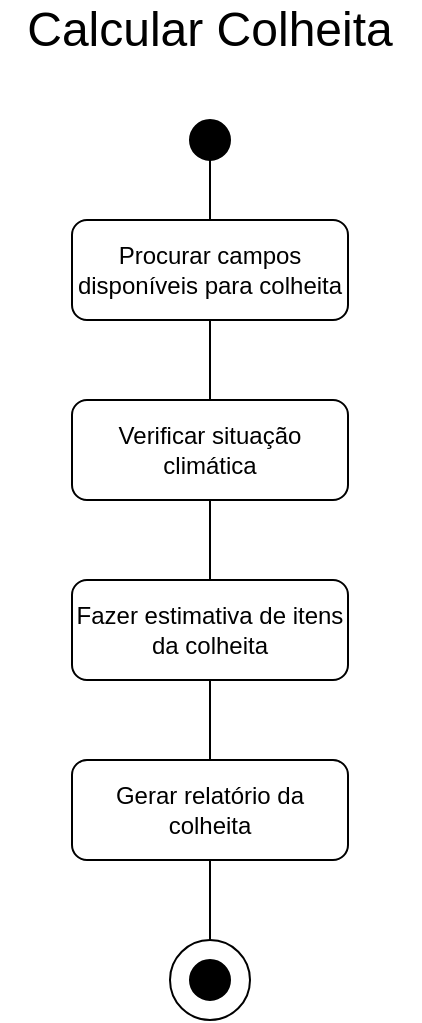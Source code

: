 <mxfile version="21.0.2" type="github">
  <diagram name="Página-1" id="E5RbllmISeVSNFl0xIdY">
    <mxGraphModel dx="954" dy="610" grid="1" gridSize="10" guides="1" tooltips="1" connect="1" arrows="1" fold="1" page="1" pageScale="1" pageWidth="827" pageHeight="1169" math="0" shadow="0">
      <root>
        <mxCell id="0" />
        <mxCell id="1" parent="0" />
        <mxCell id="Q68e94JZfD0X2P4CgIKD-1" value="" style="ellipse;whiteSpace=wrap;html=1;aspect=fixed;fillColor=#000000;" vertex="1" parent="1">
          <mxGeometry x="404" y="90" width="20" height="20" as="geometry" />
        </mxCell>
        <mxCell id="Q68e94JZfD0X2P4CgIKD-2" value="Procurar campos disponíveis para colheita" style="rounded=1;whiteSpace=wrap;html=1;" vertex="1" parent="1">
          <mxGeometry x="345" y="140" width="138" height="50" as="geometry" />
        </mxCell>
        <mxCell id="Q68e94JZfD0X2P4CgIKD-3" value="" style="endArrow=none;html=1;rounded=0;entryX=0.5;entryY=1;entryDx=0;entryDy=0;exitX=0.5;exitY=0;exitDx=0;exitDy=0;" edge="1" parent="1" source="Q68e94JZfD0X2P4CgIKD-2" target="Q68e94JZfD0X2P4CgIKD-1">
          <mxGeometry width="50" height="50" relative="1" as="geometry">
            <mxPoint x="320" y="250" as="sourcePoint" />
            <mxPoint x="370" y="200" as="targetPoint" />
          </mxGeometry>
        </mxCell>
        <mxCell id="Q68e94JZfD0X2P4CgIKD-4" value="Fazer estimativa de itens da colheita" style="rounded=1;whiteSpace=wrap;html=1;" vertex="1" parent="1">
          <mxGeometry x="345" y="320" width="138" height="50" as="geometry" />
        </mxCell>
        <mxCell id="Q68e94JZfD0X2P4CgIKD-6" value="&lt;font style=&quot;font-size: 24px;&quot;&gt;Calcular Colheita&lt;/font&gt;" style="text;html=1;strokeColor=none;fillColor=none;align=center;verticalAlign=middle;whiteSpace=wrap;rounded=0;" vertex="1" parent="1">
          <mxGeometry x="309" y="30" width="210" height="30" as="geometry" />
        </mxCell>
        <mxCell id="Q68e94JZfD0X2P4CgIKD-14" value="Verificar situação climática" style="rounded=1;whiteSpace=wrap;html=1;" vertex="1" parent="1">
          <mxGeometry x="345" y="230" width="138" height="50" as="geometry" />
        </mxCell>
        <mxCell id="Q68e94JZfD0X2P4CgIKD-15" value="" style="endArrow=none;html=1;rounded=0;entryX=0.5;entryY=1;entryDx=0;entryDy=0;exitX=0.5;exitY=0;exitDx=0;exitDy=0;" edge="1" parent="1" source="Q68e94JZfD0X2P4CgIKD-14" target="Q68e94JZfD0X2P4CgIKD-2">
          <mxGeometry width="50" height="50" relative="1" as="geometry">
            <mxPoint x="150" y="360" as="sourcePoint" />
            <mxPoint x="200" y="310" as="targetPoint" />
          </mxGeometry>
        </mxCell>
        <mxCell id="Q68e94JZfD0X2P4CgIKD-16" value="" style="endArrow=none;html=1;rounded=0;entryX=0.5;entryY=1;entryDx=0;entryDy=0;exitX=0.5;exitY=0;exitDx=0;exitDy=0;" edge="1" parent="1" source="Q68e94JZfD0X2P4CgIKD-4" target="Q68e94JZfD0X2P4CgIKD-14">
          <mxGeometry width="50" height="50" relative="1" as="geometry">
            <mxPoint x="180" y="410" as="sourcePoint" />
            <mxPoint x="230" y="360" as="targetPoint" />
          </mxGeometry>
        </mxCell>
        <mxCell id="Q68e94JZfD0X2P4CgIKD-17" value="Gerar relatório da colheita" style="rounded=1;whiteSpace=wrap;html=1;" vertex="1" parent="1">
          <mxGeometry x="345" y="410" width="138" height="50" as="geometry" />
        </mxCell>
        <mxCell id="Q68e94JZfD0X2P4CgIKD-18" value="" style="endArrow=none;html=1;rounded=0;entryX=0.5;entryY=1;entryDx=0;entryDy=0;exitX=0.5;exitY=0;exitDx=0;exitDy=0;" edge="1" parent="1" source="Q68e94JZfD0X2P4CgIKD-17" target="Q68e94JZfD0X2P4CgIKD-4">
          <mxGeometry width="50" height="50" relative="1" as="geometry">
            <mxPoint x="380" y="420" as="sourcePoint" />
            <mxPoint x="430" y="370" as="targetPoint" />
          </mxGeometry>
        </mxCell>
        <mxCell id="Q68e94JZfD0X2P4CgIKD-21" value="" style="ellipse;whiteSpace=wrap;html=1;aspect=fixed;" vertex="1" parent="1">
          <mxGeometry x="394" y="500" width="40" height="40" as="geometry" />
        </mxCell>
        <mxCell id="Q68e94JZfD0X2P4CgIKD-19" value="" style="ellipse;whiteSpace=wrap;html=1;aspect=fixed;fillColor=#000000;" vertex="1" parent="1">
          <mxGeometry x="404" y="510" width="20" height="20" as="geometry" />
        </mxCell>
        <mxCell id="Q68e94JZfD0X2P4CgIKD-22" value="" style="endArrow=none;html=1;rounded=0;entryX=0.5;entryY=1;entryDx=0;entryDy=0;exitX=0.5;exitY=0;exitDx=0;exitDy=0;" edge="1" parent="1" source="Q68e94JZfD0X2P4CgIKD-21" target="Q68e94JZfD0X2P4CgIKD-17">
          <mxGeometry width="50" height="50" relative="1" as="geometry">
            <mxPoint x="340" y="590" as="sourcePoint" />
            <mxPoint x="390" y="540" as="targetPoint" />
          </mxGeometry>
        </mxCell>
      </root>
    </mxGraphModel>
  </diagram>
</mxfile>

